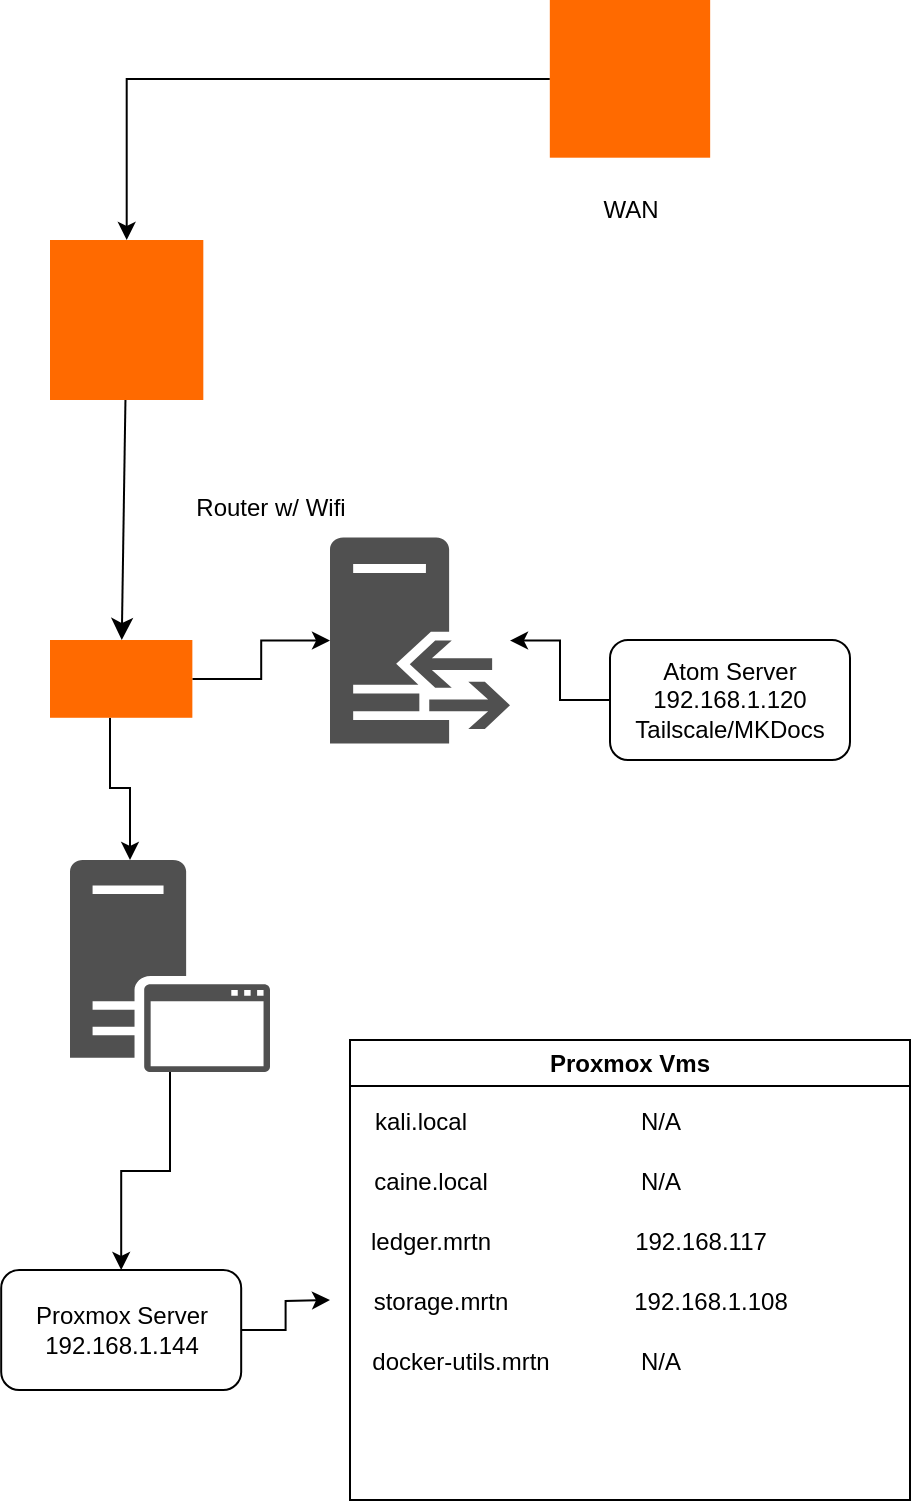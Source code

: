<mxfile version="28.1.1">
  <diagram id="4R1l7TuO14RYq0gZdg3w" name="Page-1">
    <mxGraphModel dx="1665" dy="1697" grid="1" gridSize="10" guides="1" tooltips="1" connect="1" arrows="1" fold="1" page="1" pageScale="1" pageWidth="1100" pageHeight="850" math="0" shadow="0">
      <root>
        <mxCell id="0" />
        <mxCell id="1" parent="0" />
        <mxCell id="7x5JWIc4PQuYRjXECZIm-10" value="&lt;div&gt;Proxmox Vms&lt;/div&gt;" style="swimlane;whiteSpace=wrap;html=1;" parent="1" vertex="1">
          <mxGeometry x="190" y="310" width="280" height="230" as="geometry" />
        </mxCell>
        <mxCell id="L5oViSP3N9U8abVQpk8u-55" value="kali.local" style="text;html=1;align=center;verticalAlign=middle;resizable=0;points=[];autosize=1;strokeColor=none;fillColor=none;" parent="7x5JWIc4PQuYRjXECZIm-10" vertex="1">
          <mxGeometry y="26" width="70" height="30" as="geometry" />
        </mxCell>
        <mxCell id="L5oViSP3N9U8abVQpk8u-56" value="caine.local" style="text;html=1;align=center;verticalAlign=middle;resizable=0;points=[];autosize=1;strokeColor=none;fillColor=none;" parent="7x5JWIc4PQuYRjXECZIm-10" vertex="1">
          <mxGeometry y="56" width="80" height="30" as="geometry" />
        </mxCell>
        <mxCell id="L5oViSP3N9U8abVQpk8u-57" value="ledger.mrtn" style="text;html=1;align=center;verticalAlign=middle;resizable=0;points=[];autosize=1;strokeColor=none;fillColor=none;" parent="7x5JWIc4PQuYRjXECZIm-10" vertex="1">
          <mxGeometry y="86" width="80" height="30" as="geometry" />
        </mxCell>
        <mxCell id="L5oViSP3N9U8abVQpk8u-58" value="storage.mrtn" style="text;html=1;align=center;verticalAlign=middle;resizable=0;points=[];autosize=1;strokeColor=none;fillColor=none;" parent="7x5JWIc4PQuYRjXECZIm-10" vertex="1">
          <mxGeometry y="116" width="90" height="30" as="geometry" />
        </mxCell>
        <mxCell id="L5oViSP3N9U8abVQpk8u-61" value="docker-utils.mrtn" style="text;html=1;align=center;verticalAlign=middle;resizable=0;points=[];autosize=1;strokeColor=none;fillColor=none;" parent="7x5JWIc4PQuYRjXECZIm-10" vertex="1">
          <mxGeometry y="146" width="110" height="30" as="geometry" />
        </mxCell>
        <mxCell id="L5oViSP3N9U8abVQpk8u-62" value="192.168.1.108" style="text;html=1;align=center;verticalAlign=middle;resizable=0;points=[];autosize=1;strokeColor=none;fillColor=none;" parent="7x5JWIc4PQuYRjXECZIm-10" vertex="1">
          <mxGeometry x="130" y="116" width="100" height="30" as="geometry" />
        </mxCell>
        <mxCell id="L5oViSP3N9U8abVQpk8u-63" value="192.168.117" style="text;html=1;align=center;verticalAlign=middle;resizable=0;points=[];autosize=1;strokeColor=none;fillColor=none;" parent="7x5JWIc4PQuYRjXECZIm-10" vertex="1">
          <mxGeometry x="130" y="86" width="90" height="30" as="geometry" />
        </mxCell>
        <mxCell id="L5oViSP3N9U8abVQpk8u-64" value="N/A" style="text;html=1;align=center;verticalAlign=middle;resizable=0;points=[];autosize=1;strokeColor=none;fillColor=none;" parent="7x5JWIc4PQuYRjXECZIm-10" vertex="1">
          <mxGeometry x="135" y="56" width="40" height="30" as="geometry" />
        </mxCell>
        <mxCell id="L5oViSP3N9U8abVQpk8u-65" value="N/A" style="text;html=1;align=center;verticalAlign=middle;resizable=0;points=[];autosize=1;strokeColor=none;fillColor=none;" parent="7x5JWIc4PQuYRjXECZIm-10" vertex="1">
          <mxGeometry x="135" y="26" width="40" height="30" as="geometry" />
        </mxCell>
        <mxCell id="L5oViSP3N9U8abVQpk8u-66" value="N/A" style="text;html=1;align=center;verticalAlign=middle;resizable=0;points=[];autosize=1;strokeColor=none;fillColor=none;" parent="7x5JWIc4PQuYRjXECZIm-10" vertex="1">
          <mxGeometry x="135" y="146" width="40" height="30" as="geometry" />
        </mxCell>
        <mxCell id="L5oViSP3N9U8abVQpk8u-23" value="" style="sketch=0;pointerEvents=1;shadow=0;dashed=0;html=1;strokeColor=none;fillColor=light-dark(#FFFFFF,#FFFFFF);aspect=fixed;labelPosition=center;verticalLabelPosition=bottom;verticalAlign=top;align=center;outlineConnect=0;shape=mxgraph.vvd.wi_fi;" parent="1" vertex="1">
          <mxGeometry x="107.98" width="18.8" height="18.8" as="geometry" />
        </mxCell>
        <mxCell id="L5oViSP3N9U8abVQpk8u-40" value="" style="edgeStyle=orthogonalEdgeStyle;rounded=0;orthogonalLoop=1;jettySize=auto;html=1;" parent="1" source="L5oViSP3N9U8abVQpk8u-25" target="L5oViSP3N9U8abVQpk8u-39" edge="1">
          <mxGeometry relative="1" as="geometry" />
        </mxCell>
        <mxCell id="L5oViSP3N9U8abVQpk8u-44" value="" style="edgeStyle=orthogonalEdgeStyle;rounded=0;orthogonalLoop=1;jettySize=auto;html=1;" parent="1" source="L5oViSP3N9U8abVQpk8u-25" edge="1" target="L5oViSP3N9U8abVQpk8u-33">
          <mxGeometry relative="1" as="geometry">
            <mxPoint x="130" y="240" as="targetPoint" />
            <Array as="points">
              <mxPoint x="70" y="184" />
              <mxPoint x="80" y="184" />
            </Array>
          </mxGeometry>
        </mxCell>
        <mxCell id="L5oViSP3N9U8abVQpk8u-25" value="" style="sketch=0;verticalLabelPosition=bottom;sketch=0;aspect=fixed;html=1;verticalAlign=top;strokeColor=none;fillColor=#FF6A00;align=center;outlineConnect=0;pointerEvents=1;shape=mxgraph.alibaba_cloud.vswitch;points=[];shadow=0;dashed=0;" parent="1" vertex="1">
          <mxGeometry x="40" y="110" width="71.18" height="38.89" as="geometry" />
        </mxCell>
        <mxCell id="L5oViSP3N9U8abVQpk8u-31" value="" style="edgeStyle=orthogonalEdgeStyle;rounded=0;orthogonalLoop=1;jettySize=auto;html=1;" parent="1" source="L5oViSP3N9U8abVQpk8u-28" target="L5oViSP3N9U8abVQpk8u-30" edge="1">
          <mxGeometry relative="1" as="geometry" />
        </mxCell>
        <mxCell id="L5oViSP3N9U8abVQpk8u-28" value="" style="points=[];aspect=fixed;html=1;align=center;shadow=0;dashed=0;fillColor=light-dark(#FF6A00,#E9E9E9);strokeColor=none;shape=mxgraph.alibaba_cloud.uis_ultimate_internet_service;" parent="1" vertex="1">
          <mxGeometry x="289.91" y="-210" width="80.17" height="78.85" as="geometry" />
        </mxCell>
        <mxCell id="m7PTS0BN5OVfujYOllTt-4" value="" style="edgeStyle=none;curved=1;rounded=0;orthogonalLoop=1;jettySize=auto;html=1;fontSize=12;startSize=8;endSize=8;" edge="1" parent="1" source="L5oViSP3N9U8abVQpk8u-30" target="L5oViSP3N9U8abVQpk8u-25">
          <mxGeometry relative="1" as="geometry" />
        </mxCell>
        <mxCell id="L5oViSP3N9U8abVQpk8u-30" value="" style="points=[];aspect=fixed;html=1;align=center;shadow=0;dashed=0;fillColor=light-dark(#FF6A00,#E9E9E9);strokeColor=none;shape=mxgraph.alibaba_cloud.router;" parent="1" vertex="1">
          <mxGeometry x="40" y="-90" width="76.66" height="80" as="geometry" />
        </mxCell>
        <mxCell id="L5oViSP3N9U8abVQpk8u-50" value="" style="edgeStyle=orthogonalEdgeStyle;rounded=0;orthogonalLoop=1;jettySize=auto;html=1;" parent="1" source="L5oViSP3N9U8abVQpk8u-33" target="L5oViSP3N9U8abVQpk8u-48" edge="1">
          <mxGeometry relative="1" as="geometry" />
        </mxCell>
        <mxCell id="L5oViSP3N9U8abVQpk8u-33" value="" style="sketch=0;pointerEvents=1;shadow=0;dashed=0;html=1;strokeColor=none;fillColor=#505050;labelPosition=center;verticalLabelPosition=bottom;verticalAlign=top;outlineConnect=0;align=center;shape=mxgraph.office.servers.application_server;" parent="1" vertex="1">
          <mxGeometry x="50" y="220" width="100" height="106" as="geometry" />
        </mxCell>
        <mxCell id="L5oViSP3N9U8abVQpk8u-39" value="" style="sketch=0;pointerEvents=1;shadow=0;dashed=0;html=1;strokeColor=none;fillColor=#505050;labelPosition=center;verticalLabelPosition=bottom;verticalAlign=top;outlineConnect=0;align=center;shape=mxgraph.office.servers.reverse_proxy;" parent="1" vertex="1">
          <mxGeometry x="180" y="58.8" width="90" height="103" as="geometry" />
        </mxCell>
        <mxCell id="L5oViSP3N9U8abVQpk8u-47" value="" style="edgeStyle=orthogonalEdgeStyle;rounded=0;orthogonalLoop=1;jettySize=auto;html=1;" parent="1" source="L5oViSP3N9U8abVQpk8u-46" target="L5oViSP3N9U8abVQpk8u-39" edge="1">
          <mxGeometry relative="1" as="geometry" />
        </mxCell>
        <mxCell id="L5oViSP3N9U8abVQpk8u-46" value="&lt;div&gt;Atom Server&lt;/div&gt;&lt;div&gt;192.168.1.120&lt;/div&gt;&lt;div&gt;Tailscale/MKDocs&lt;br&gt;&lt;/div&gt;" style="rounded=1;whiteSpace=wrap;html=1;" parent="1" vertex="1">
          <mxGeometry x="320" y="110" width="120" height="60" as="geometry" />
        </mxCell>
        <mxCell id="L5oViSP3N9U8abVQpk8u-51" style="edgeStyle=orthogonalEdgeStyle;rounded=0;orthogonalLoop=1;jettySize=auto;html=1;exitX=1;exitY=0.5;exitDx=0;exitDy=0;" parent="1" source="L5oViSP3N9U8abVQpk8u-48" edge="1">
          <mxGeometry relative="1" as="geometry">
            <mxPoint x="180" y="440" as="targetPoint" />
          </mxGeometry>
        </mxCell>
        <mxCell id="L5oViSP3N9U8abVQpk8u-48" value="&lt;div&gt;Proxmox Server&lt;/div&gt;&lt;div&gt;192.168.1.144&lt;/div&gt;" style="rounded=1;whiteSpace=wrap;html=1;" parent="1" vertex="1">
          <mxGeometry x="15.59" y="425" width="120" height="60" as="geometry" />
        </mxCell>
        <mxCell id="L5oViSP3N9U8abVQpk8u-52" value="WAN" style="text;html=1;align=center;verticalAlign=middle;resizable=0;points=[];autosize=1;strokeColor=none;fillColor=none;" parent="1" vertex="1">
          <mxGeometry x="304.99" y="-120" width="50" height="30" as="geometry" />
        </mxCell>
        <mxCell id="L5oViSP3N9U8abVQpk8u-53" value="Router w/ Wifi" style="text;html=1;align=center;verticalAlign=middle;resizable=0;points=[];autosize=1;strokeColor=none;fillColor=none;" parent="1" vertex="1">
          <mxGeometry x="100" y="28.8" width="100" height="30" as="geometry" />
        </mxCell>
      </root>
    </mxGraphModel>
  </diagram>
</mxfile>
